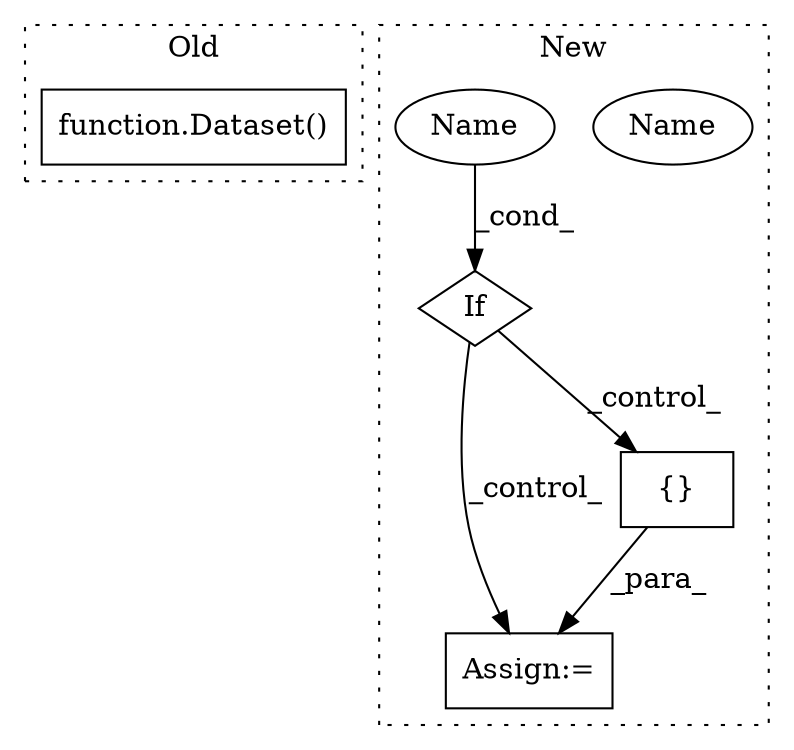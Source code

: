 digraph G {
subgraph cluster0 {
1 [label="function.Dataset()" a="75" s="376,497" l="21,10" shape="box"];
label = "Old";
style="dotted";
}
subgraph cluster1 {
2 [label="If" a="96" s="439" l="3" shape="diamond"];
3 [label="Name" a="87" s="442" l="16" shape="ellipse"];
4 [label="Assign:=" a="68" s="476" l="3" shape="box"];
5 [label="{}" a="95" s="479,532" l="1,1" shape="box"];
6 [label="Name" a="87" s="442" l="16" shape="ellipse"];
label = "New";
style="dotted";
}
2 -> 4 [label="_control_"];
2 -> 5 [label="_control_"];
5 -> 4 [label="_para_"];
6 -> 2 [label="_cond_"];
}